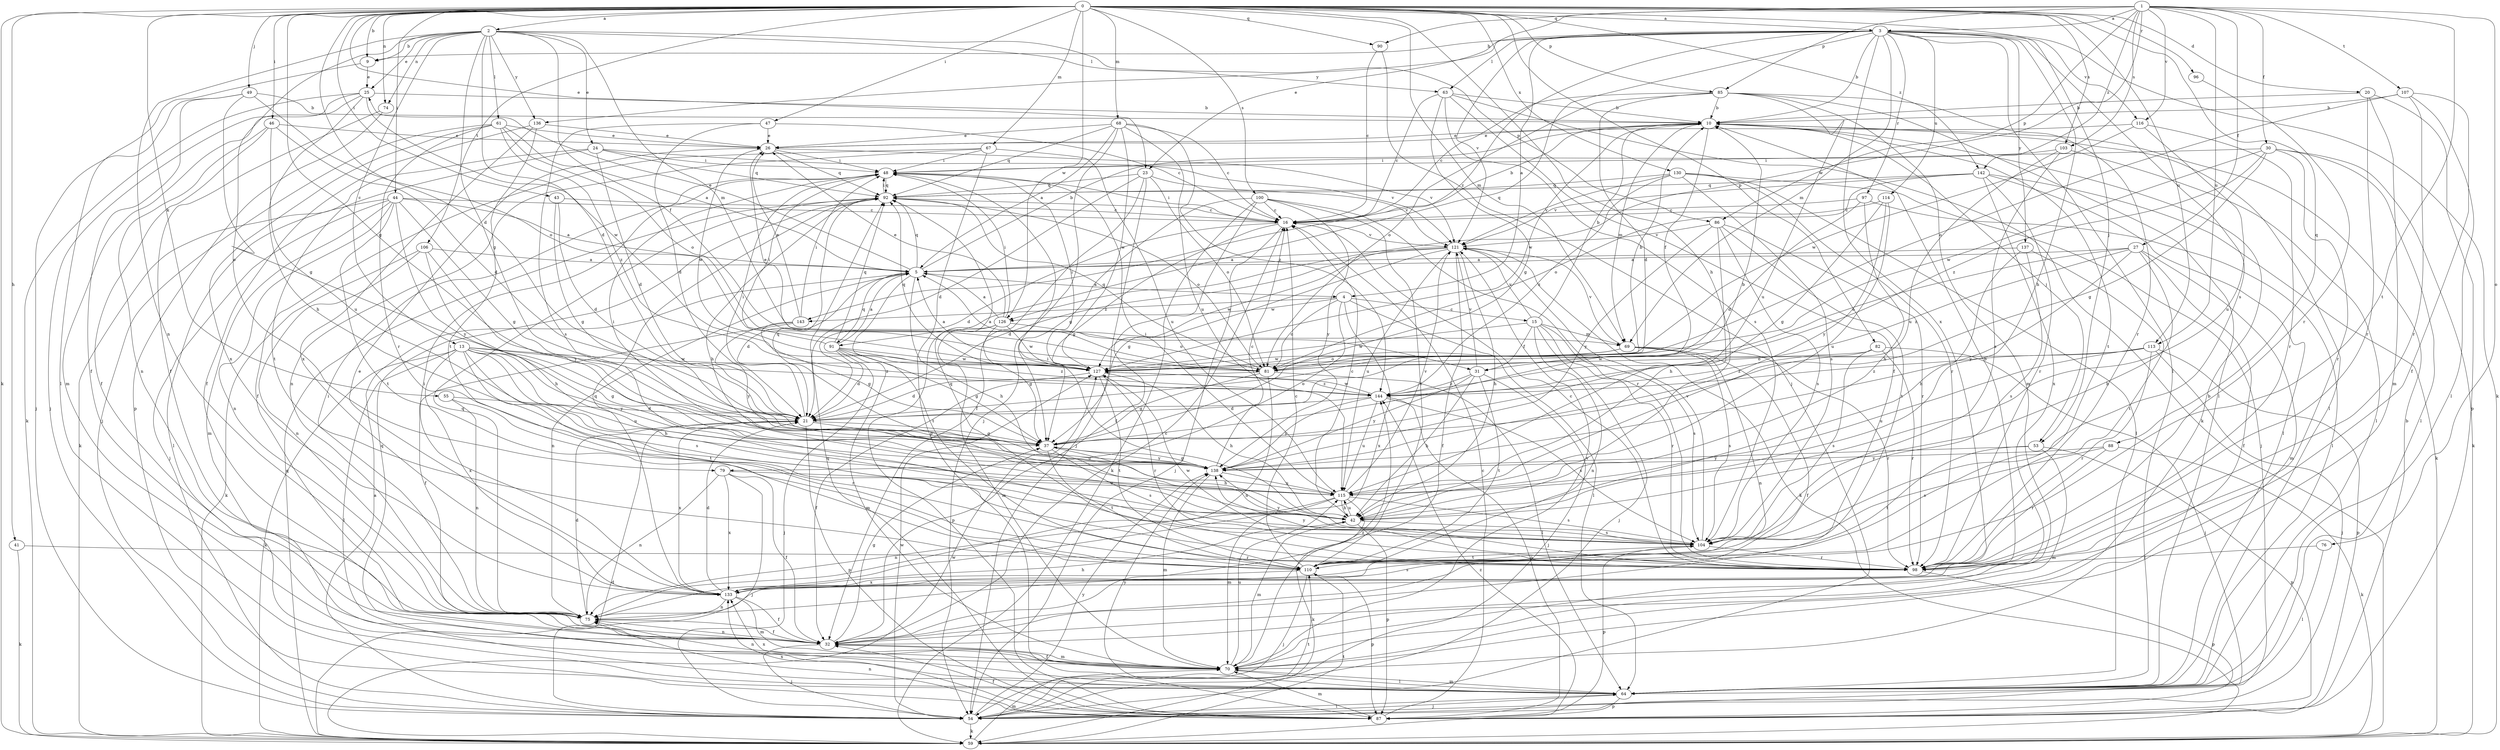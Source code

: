strict digraph  {
0;
1;
2;
3;
4;
5;
9;
10;
13;
15;
16;
20;
21;
23;
24;
25;
26;
27;
30;
31;
32;
37;
41;
42;
43;
44;
46;
47;
48;
49;
53;
54;
55;
59;
61;
63;
64;
67;
68;
69;
70;
74;
75;
76;
79;
81;
82;
85;
86;
87;
88;
90;
91;
92;
96;
97;
98;
100;
103;
104;
106;
107;
110;
113;
114;
115;
116;
121;
126;
127;
130;
133;
136;
137;
138;
142;
143;
144;
0 -> 2  [label=a];
0 -> 3  [label=a];
0 -> 9  [label=b];
0 -> 20  [label=d];
0 -> 21  [label=d];
0 -> 23  [label=e];
0 -> 37  [label=g];
0 -> 41  [label=h];
0 -> 42  [label=h];
0 -> 43  [label=i];
0 -> 44  [label=i];
0 -> 46  [label=i];
0 -> 47  [label=i];
0 -> 49  [label=j];
0 -> 53  [label=j];
0 -> 55  [label=k];
0 -> 59  [label=k];
0 -> 67  [label=m];
0 -> 68  [label=m];
0 -> 69  [label=m];
0 -> 74  [label=n];
0 -> 82  [label=p];
0 -> 85  [label=p];
0 -> 88  [label=q];
0 -> 90  [label=q];
0 -> 96  [label=r];
0 -> 100  [label=s];
0 -> 103  [label=s];
0 -> 106  [label=t];
0 -> 113  [label=u];
0 -> 126  [label=w];
0 -> 130  [label=x];
0 -> 142  [label=z];
1 -> 3  [label=a];
1 -> 23  [label=e];
1 -> 27  [label=f];
1 -> 30  [label=f];
1 -> 76  [label=o];
1 -> 85  [label=p];
1 -> 86  [label=p];
1 -> 90  [label=q];
1 -> 103  [label=s];
1 -> 107  [label=t];
1 -> 110  [label=t];
1 -> 113  [label=u];
1 -> 116  [label=v];
1 -> 126  [label=w];
1 -> 142  [label=z];
2 -> 9  [label=b];
2 -> 13  [label=c];
2 -> 21  [label=d];
2 -> 24  [label=e];
2 -> 25  [label=e];
2 -> 31  [label=f];
2 -> 37  [label=g];
2 -> 61  [label=l];
2 -> 63  [label=l];
2 -> 69  [label=m];
2 -> 74  [label=n];
2 -> 75  [label=n];
2 -> 79  [label=o];
2 -> 86  [label=p];
2 -> 136  [label=y];
3 -> 4  [label=a];
3 -> 9  [label=b];
3 -> 10  [label=b];
3 -> 42  [label=h];
3 -> 59  [label=k];
3 -> 63  [label=l];
3 -> 64  [label=l];
3 -> 69  [label=m];
3 -> 91  [label=q];
3 -> 97  [label=r];
3 -> 104  [label=s];
3 -> 114  [label=u];
3 -> 116  [label=v];
3 -> 121  [label=v];
3 -> 133  [label=x];
3 -> 136  [label=y];
3 -> 137  [label=y];
3 -> 143  [label=z];
4 -> 15  [label=c];
4 -> 64  [label=l];
4 -> 79  [label=o];
4 -> 81  [label=o];
4 -> 126  [label=w];
4 -> 133  [label=x];
4 -> 143  [label=z];
5 -> 4  [label=a];
5 -> 10  [label=b];
5 -> 21  [label=d];
5 -> 25  [label=e];
5 -> 42  [label=h];
5 -> 75  [label=n];
5 -> 91  [label=q];
5 -> 92  [label=q];
5 -> 110  [label=t];
9 -> 25  [label=e];
9 -> 64  [label=l];
10 -> 26  [label=e];
10 -> 31  [label=f];
10 -> 53  [label=j];
10 -> 64  [label=l];
10 -> 69  [label=m];
10 -> 110  [label=t];
10 -> 127  [label=w];
13 -> 37  [label=g];
13 -> 42  [label=h];
13 -> 59  [label=k];
13 -> 64  [label=l];
13 -> 104  [label=s];
13 -> 110  [label=t];
13 -> 115  [label=u];
13 -> 127  [label=w];
13 -> 133  [label=x];
13 -> 138  [label=y];
13 -> 144  [label=z];
15 -> 10  [label=b];
15 -> 31  [label=f];
15 -> 54  [label=j];
15 -> 69  [label=m];
15 -> 75  [label=n];
15 -> 98  [label=r];
15 -> 104  [label=s];
15 -> 121  [label=v];
15 -> 127  [label=w];
16 -> 10  [label=b];
16 -> 21  [label=d];
16 -> 37  [label=g];
16 -> 48  [label=i];
16 -> 54  [label=j];
16 -> 121  [label=v];
20 -> 10  [label=b];
20 -> 70  [label=m];
20 -> 87  [label=p];
20 -> 98  [label=r];
21 -> 37  [label=g];
21 -> 48  [label=i];
21 -> 87  [label=p];
21 -> 115  [label=u];
21 -> 133  [label=x];
23 -> 21  [label=d];
23 -> 32  [label=f];
23 -> 54  [label=j];
23 -> 81  [label=o];
23 -> 92  [label=q];
23 -> 121  [label=v];
24 -> 21  [label=d];
24 -> 48  [label=i];
24 -> 59  [label=k];
24 -> 92  [label=q];
24 -> 110  [label=t];
24 -> 121  [label=v];
25 -> 10  [label=b];
25 -> 42  [label=h];
25 -> 54  [label=j];
25 -> 59  [label=k];
25 -> 70  [label=m];
25 -> 127  [label=w];
26 -> 48  [label=i];
26 -> 92  [label=q];
26 -> 121  [label=v];
26 -> 127  [label=w];
27 -> 5  [label=a];
27 -> 32  [label=f];
27 -> 42  [label=h];
27 -> 70  [label=m];
27 -> 81  [label=o];
27 -> 138  [label=y];
27 -> 144  [label=z];
30 -> 37  [label=g];
30 -> 48  [label=i];
30 -> 59  [label=k];
30 -> 64  [label=l];
30 -> 98  [label=r];
30 -> 127  [label=w];
30 -> 144  [label=z];
31 -> 42  [label=h];
31 -> 54  [label=j];
31 -> 110  [label=t];
31 -> 121  [label=v];
31 -> 138  [label=y];
31 -> 144  [label=z];
32 -> 16  [label=c];
32 -> 37  [label=g];
32 -> 54  [label=j];
32 -> 70  [label=m];
32 -> 75  [label=n];
37 -> 10  [label=b];
37 -> 42  [label=h];
37 -> 104  [label=s];
37 -> 110  [label=t];
37 -> 138  [label=y];
41 -> 59  [label=k];
41 -> 98  [label=r];
42 -> 16  [label=c];
42 -> 70  [label=m];
42 -> 87  [label=p];
42 -> 104  [label=s];
42 -> 115  [label=u];
43 -> 16  [label=c];
43 -> 21  [label=d];
43 -> 37  [label=g];
44 -> 5  [label=a];
44 -> 16  [label=c];
44 -> 37  [label=g];
44 -> 54  [label=j];
44 -> 64  [label=l];
44 -> 70  [label=m];
44 -> 75  [label=n];
44 -> 110  [label=t];
44 -> 138  [label=y];
46 -> 21  [label=d];
46 -> 26  [label=e];
46 -> 32  [label=f];
46 -> 75  [label=n];
46 -> 115  [label=u];
47 -> 16  [label=c];
47 -> 21  [label=d];
47 -> 26  [label=e];
47 -> 104  [label=s];
48 -> 92  [label=q];
49 -> 10  [label=b];
49 -> 32  [label=f];
49 -> 37  [label=g];
49 -> 54  [label=j];
49 -> 81  [label=o];
53 -> 70  [label=m];
53 -> 87  [label=p];
53 -> 110  [label=t];
53 -> 138  [label=y];
54 -> 5  [label=a];
54 -> 59  [label=k];
54 -> 64  [label=l];
54 -> 110  [label=t];
54 -> 127  [label=w];
54 -> 138  [label=y];
55 -> 21  [label=d];
55 -> 75  [label=n];
55 -> 98  [label=r];
59 -> 21  [label=d];
59 -> 70  [label=m];
59 -> 92  [label=q];
59 -> 110  [label=t];
59 -> 127  [label=w];
59 -> 144  [label=z];
61 -> 5  [label=a];
61 -> 26  [label=e];
61 -> 54  [label=j];
61 -> 81  [label=o];
61 -> 98  [label=r];
61 -> 133  [label=x];
61 -> 144  [label=z];
63 -> 10  [label=b];
63 -> 16  [label=c];
63 -> 32  [label=f];
63 -> 37  [label=g];
63 -> 59  [label=k];
63 -> 104  [label=s];
64 -> 54  [label=j];
64 -> 70  [label=m];
64 -> 87  [label=p];
64 -> 92  [label=q];
64 -> 133  [label=x];
64 -> 138  [label=y];
67 -> 32  [label=f];
67 -> 48  [label=i];
67 -> 75  [label=n];
67 -> 87  [label=p];
67 -> 115  [label=u];
68 -> 5  [label=a];
68 -> 16  [label=c];
68 -> 26  [label=e];
68 -> 54  [label=j];
68 -> 92  [label=q];
68 -> 115  [label=u];
68 -> 127  [label=w];
68 -> 144  [label=z];
69 -> 32  [label=f];
69 -> 75  [label=n];
69 -> 81  [label=o];
69 -> 98  [label=r];
69 -> 104  [label=s];
69 -> 121  [label=v];
69 -> 127  [label=w];
70 -> 10  [label=b];
70 -> 32  [label=f];
70 -> 64  [label=l];
70 -> 75  [label=n];
70 -> 115  [label=u];
70 -> 121  [label=v];
70 -> 144  [label=z];
74 -> 32  [label=f];
74 -> 87  [label=p];
75 -> 21  [label=d];
75 -> 32  [label=f];
75 -> 42  [label=h];
75 -> 48  [label=i];
75 -> 92  [label=q];
76 -> 64  [label=l];
76 -> 98  [label=r];
79 -> 32  [label=f];
79 -> 54  [label=j];
79 -> 75  [label=n];
79 -> 115  [label=u];
79 -> 133  [label=x];
81 -> 5  [label=a];
81 -> 10  [label=b];
81 -> 21  [label=d];
81 -> 26  [label=e];
81 -> 37  [label=g];
81 -> 64  [label=l];
81 -> 75  [label=n];
81 -> 92  [label=q];
82 -> 54  [label=j];
82 -> 81  [label=o];
82 -> 98  [label=r];
82 -> 104  [label=s];
82 -> 144  [label=z];
85 -> 10  [label=b];
85 -> 16  [label=c];
85 -> 21  [label=d];
85 -> 64  [label=l];
85 -> 70  [label=m];
85 -> 81  [label=o];
85 -> 98  [label=r];
85 -> 115  [label=u];
86 -> 42  [label=h];
86 -> 98  [label=r];
86 -> 104  [label=s];
86 -> 110  [label=t];
86 -> 121  [label=v];
86 -> 138  [label=y];
87 -> 10  [label=b];
87 -> 16  [label=c];
87 -> 32  [label=f];
87 -> 70  [label=m];
87 -> 75  [label=n];
87 -> 92  [label=q];
87 -> 133  [label=x];
88 -> 59  [label=k];
88 -> 98  [label=r];
88 -> 104  [label=s];
88 -> 138  [label=y];
90 -> 16  [label=c];
90 -> 54  [label=j];
91 -> 5  [label=a];
91 -> 21  [label=d];
91 -> 37  [label=g];
91 -> 48  [label=i];
91 -> 54  [label=j];
91 -> 70  [label=m];
91 -> 92  [label=q];
91 -> 127  [label=w];
91 -> 144  [label=z];
92 -> 16  [label=c];
92 -> 42  [label=h];
92 -> 48  [label=i];
92 -> 81  [label=o];
96 -> 98  [label=r];
97 -> 16  [label=c];
97 -> 21  [label=d];
97 -> 42  [label=h];
97 -> 64  [label=l];
98 -> 16  [label=c];
98 -> 87  [label=p];
98 -> 92  [label=q];
98 -> 127  [label=w];
98 -> 138  [label=y];
100 -> 16  [label=c];
100 -> 32  [label=f];
100 -> 37  [label=g];
100 -> 59  [label=k];
100 -> 98  [label=r];
100 -> 110  [label=t];
100 -> 138  [label=y];
103 -> 48  [label=i];
103 -> 64  [label=l];
103 -> 104  [label=s];
103 -> 115  [label=u];
104 -> 48  [label=i];
104 -> 87  [label=p];
104 -> 98  [label=r];
104 -> 110  [label=t];
104 -> 121  [label=v];
104 -> 138  [label=y];
106 -> 5  [label=a];
106 -> 42  [label=h];
106 -> 59  [label=k];
106 -> 75  [label=n];
106 -> 138  [label=y];
107 -> 10  [label=b];
107 -> 32  [label=f];
107 -> 64  [label=l];
107 -> 81  [label=o];
107 -> 98  [label=r];
110 -> 16  [label=c];
110 -> 54  [label=j];
110 -> 87  [label=p];
110 -> 133  [label=x];
113 -> 54  [label=j];
113 -> 87  [label=p];
113 -> 98  [label=r];
113 -> 115  [label=u];
113 -> 127  [label=w];
113 -> 144  [label=z];
114 -> 16  [label=c];
114 -> 37  [label=g];
114 -> 115  [label=u];
114 -> 138  [label=y];
115 -> 42  [label=h];
115 -> 48  [label=i];
115 -> 59  [label=k];
115 -> 70  [label=m];
115 -> 75  [label=n];
115 -> 104  [label=s];
115 -> 121  [label=v];
116 -> 26  [label=e];
116 -> 98  [label=r];
116 -> 115  [label=u];
116 -> 127  [label=w];
121 -> 5  [label=a];
121 -> 21  [label=d];
121 -> 32  [label=f];
121 -> 37  [label=g];
121 -> 42  [label=h];
121 -> 59  [label=k];
121 -> 115  [label=u];
121 -> 127  [label=w];
126 -> 5  [label=a];
126 -> 26  [label=e];
126 -> 37  [label=g];
126 -> 48  [label=i];
126 -> 70  [label=m];
126 -> 81  [label=o];
126 -> 87  [label=p];
126 -> 127  [label=w];
127 -> 5  [label=a];
127 -> 32  [label=f];
127 -> 42  [label=h];
127 -> 48  [label=i];
127 -> 92  [label=q];
127 -> 98  [label=r];
127 -> 110  [label=t];
127 -> 144  [label=z];
130 -> 54  [label=j];
130 -> 64  [label=l];
130 -> 92  [label=q];
130 -> 98  [label=r];
130 -> 104  [label=s];
130 -> 121  [label=v];
130 -> 144  [label=z];
133 -> 10  [label=b];
133 -> 21  [label=d];
133 -> 26  [label=e];
133 -> 32  [label=f];
133 -> 48  [label=i];
133 -> 70  [label=m];
133 -> 75  [label=n];
133 -> 92  [label=q];
133 -> 104  [label=s];
136 -> 26  [label=e];
136 -> 32  [label=f];
136 -> 110  [label=t];
136 -> 133  [label=x];
137 -> 5  [label=a];
137 -> 42  [label=h];
137 -> 104  [label=s];
137 -> 110  [label=t];
138 -> 16  [label=c];
138 -> 37  [label=g];
138 -> 48  [label=i];
138 -> 70  [label=m];
138 -> 92  [label=q];
138 -> 115  [label=u];
142 -> 59  [label=k];
142 -> 64  [label=l];
142 -> 81  [label=o];
142 -> 92  [label=q];
142 -> 98  [label=r];
142 -> 121  [label=v];
142 -> 133  [label=x];
143 -> 26  [label=e];
143 -> 32  [label=f];
143 -> 37  [label=g];
143 -> 48  [label=i];
143 -> 138  [label=y];
144 -> 21  [label=d];
144 -> 87  [label=p];
144 -> 104  [label=s];
144 -> 115  [label=u];
144 -> 127  [label=w];
144 -> 138  [label=y];
}
